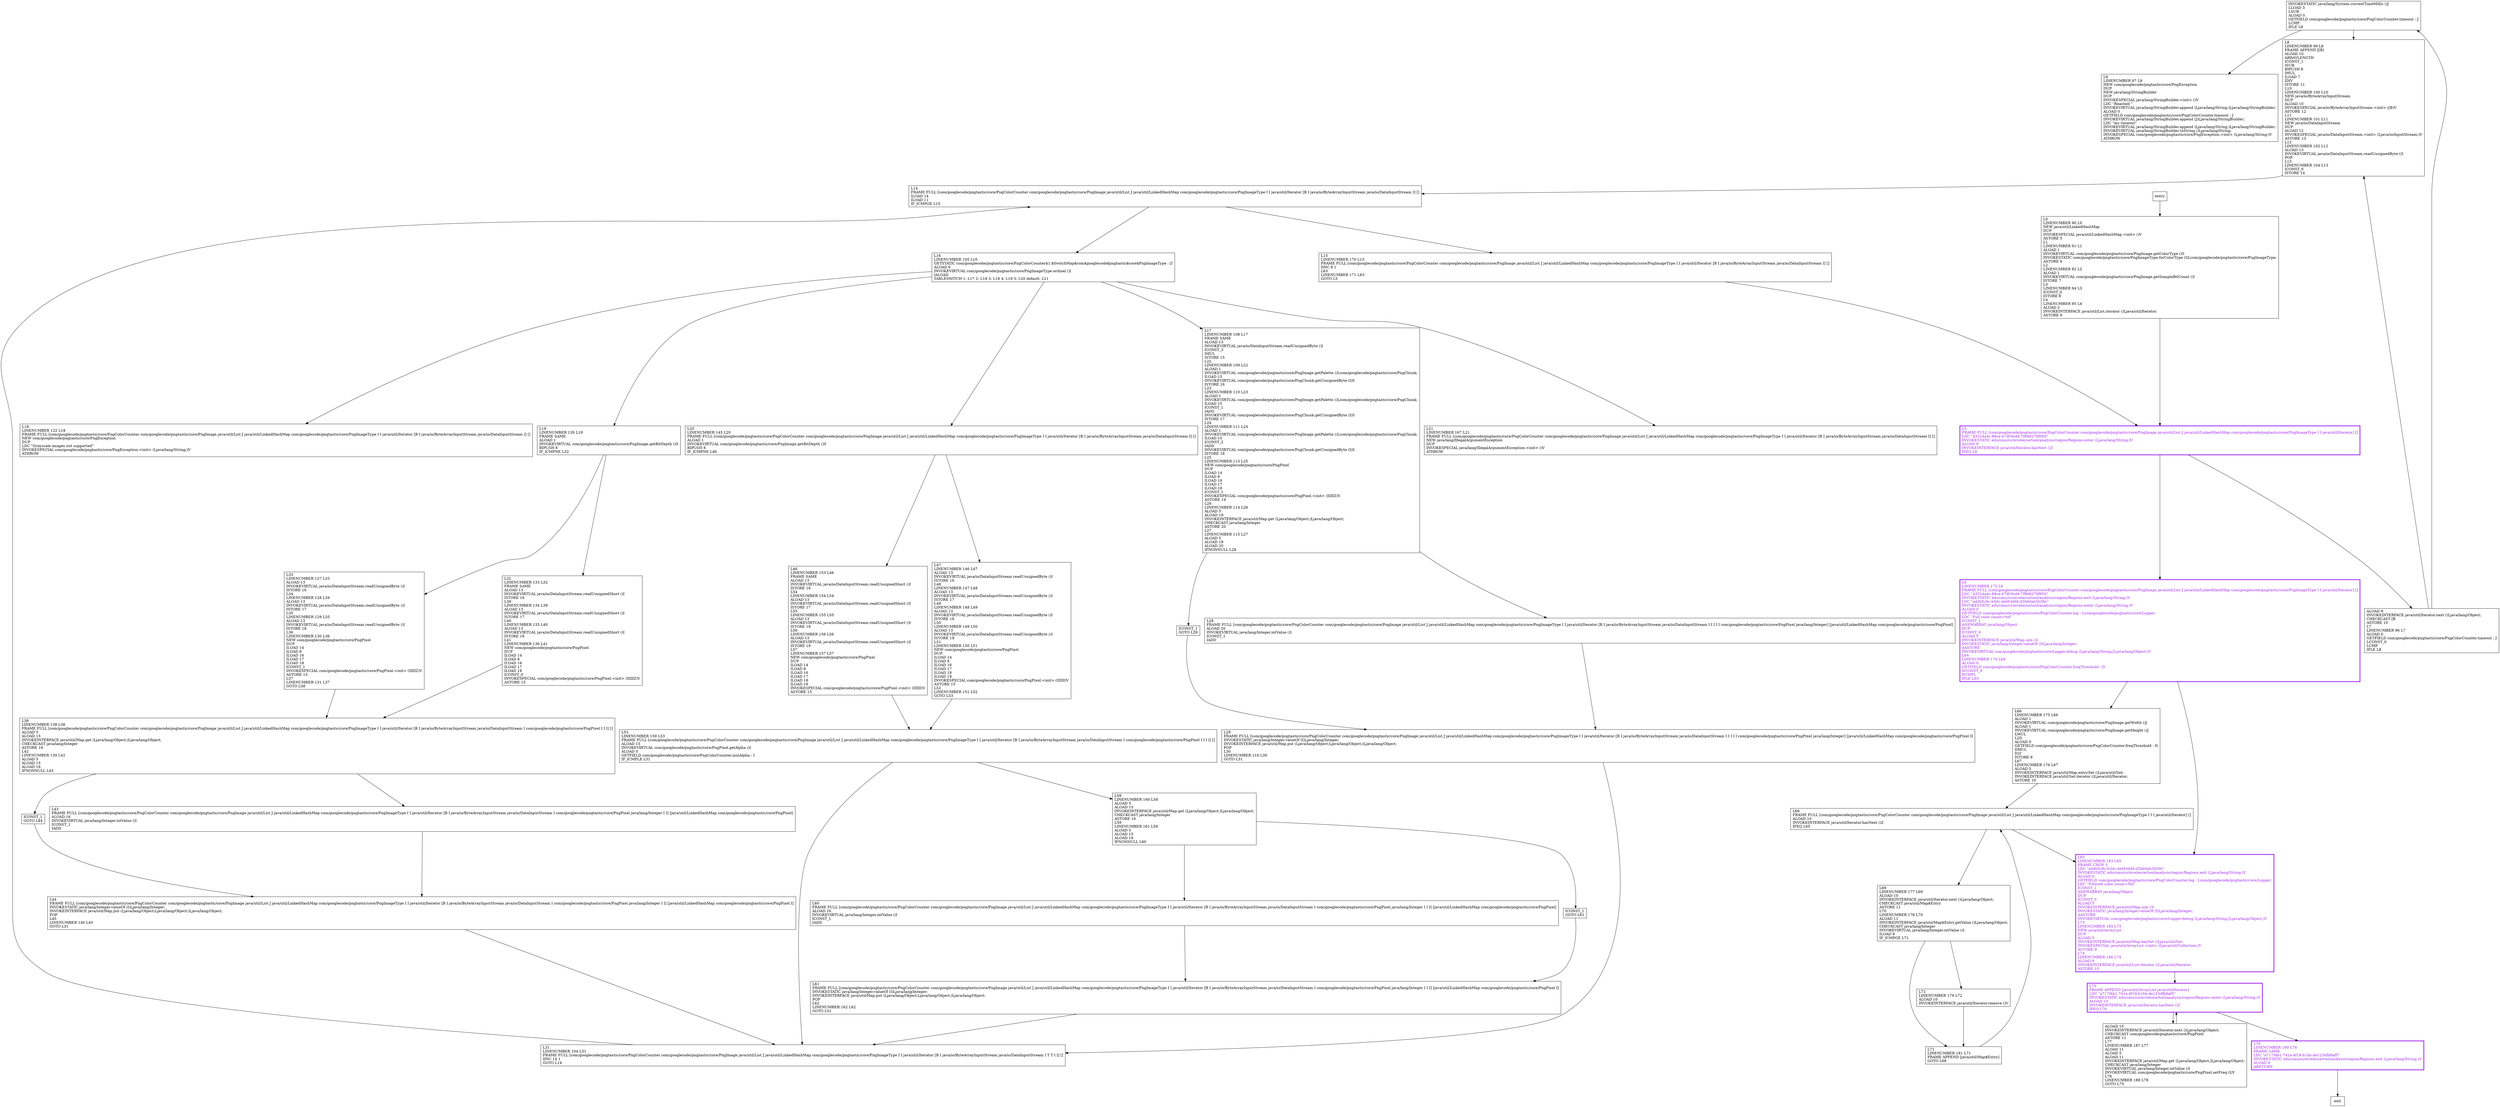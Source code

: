 digraph getColors {
node [shape=record];
1846406218 [label="INVOKESTATIC java/lang/System.currentTimeMillis ()J\lLLOAD 3\lLSUB\lALOAD 0\lGETFIELD com/googlecode/pngtastic/core/PngColorCounter.timeout : J\lLCMP\lIFLE L8\l"];
1019384604 [label="L20\lLINENUMBER 145 L20\lFRAME FULL [com/googlecode/pngtastic/core/PngColorCounter com/googlecode/pngtastic/core/PngImage java/util/List J java/util/LinkedHashMap com/googlecode/pngtastic/core/PngImageType I I java/util/Iterator [B I java/io/ByteArrayInputStream java/io/DataInputStream I] []\lALOAD 1\lINVOKEVIRTUAL com/googlecode/pngtastic/core/PngImage.getBitDepth ()S\lBIPUSH 8\lIF_ICMPNE L46\l"];
345902941 [label="ALOAD 10\lINVOKEINTERFACE java/util/Iterator.next ()Ljava/lang/Object;\lCHECKCAST com/googlecode/pngtastic/core/PngPixel\lASTORE 11\lL77\lLINENUMBER 187 L77\lALOAD 11\lALOAD 5\lALOAD 11\lINVOKEINTERFACE java/util/Map.get (Ljava/lang/Object;)Ljava/lang/Object;\lCHECKCAST java/lang/Integer\lINVOKEVIRTUAL java/lang/Integer.intValue ()I\lINVOKEVIRTUAL com/googlecode/pngtastic/core/PngPixel.setFreq (I)V\lL78\lLINENUMBER 188 L78\lGOTO L75\l"];
1175259735 [label="L71\lLINENUMBER 181 L71\lFRAME APPEND [java/util/Map$Entry]\lGOTO L68\l"];
70807318 [label="ICONST_1\lGOTO L61\l"];
782378927 [label="L60\lFRAME FULL [com/googlecode/pngtastic/core/PngColorCounter com/googlecode/pngtastic/core/PngImage java/util/List J java/util/LinkedHashMap com/googlecode/pngtastic/core/PngImageType I I java/util/Iterator [B I java/io/ByteArrayInputStream java/io/DataInputStream I com/googlecode/pngtastic/core/PngPixel java/lang/Integer I I I] [java/util/LinkedHashMap com/googlecode/pngtastic/core/PngPixel]\lALOAD 16\lINVOKEVIRTUAL java/lang/Integer.intValue ()I\lICONST_1\lIADD\l"];
2035070981 [label="L17\lLINENUMBER 108 L17\lFRAME SAME\lALOAD 13\lINVOKEVIRTUAL java/io/DataInputStream.readUnsignedByte ()I\lICONST_3\lIMUL\lISTORE 15\lL22\lLINENUMBER 109 L22\lALOAD 1\lINVOKEVIRTUAL com/googlecode/pngtastic/core/PngImage.getPalette ()Lcom/googlecode/pngtastic/core/PngChunk;\lILOAD 15\lINVOKEVIRTUAL com/googlecode/pngtastic/core/PngChunk.getUnsignedByte (I)S\lISTORE 16\lL23\lLINENUMBER 110 L23\lALOAD 1\lINVOKEVIRTUAL com/googlecode/pngtastic/core/PngImage.getPalette ()Lcom/googlecode/pngtastic/core/PngChunk;\lILOAD 15\lICONST_1\lIADD\lINVOKEVIRTUAL com/googlecode/pngtastic/core/PngChunk.getUnsignedByte (I)S\lISTORE 17\lL24\lLINENUMBER 111 L24\lALOAD 1\lINVOKEVIRTUAL com/googlecode/pngtastic/core/PngImage.getPalette ()Lcom/googlecode/pngtastic/core/PngChunk;\lILOAD 15\lICONST_2\lIADD\lINVOKEVIRTUAL com/googlecode/pngtastic/core/PngChunk.getUnsignedByte (I)S\lISTORE 18\lL25\lLINENUMBER 113 L25\lNEW com/googlecode/pngtastic/core/PngPixel\lDUP\lILOAD 14\lILOAD 8\lILOAD 16\lILOAD 17\lILOAD 18\lICONST_1\lINVOKESPECIAL com/googlecode/pngtastic/core/PngPixel.\<init\> (IIIIIZ)V\lASTORE 19\lL26\lLINENUMBER 114 L26\lALOAD 5\lALOAD 19\lINVOKEINTERFACE java/util/Map.get (Ljava/lang/Object;)Ljava/lang/Object;\lCHECKCAST java/lang/Integer\lASTORE 20\lL27\lLINENUMBER 115 L27\lALOAD 5\lALOAD 19\lALOAD 20\lIFNONNULL L28\l"];
1183888521 [label="L14\lFRAME FULL [com/googlecode/pngtastic/core/PngColorCounter com/googlecode/pngtastic/core/PngImage java/util/List J java/util/LinkedHashMap com/googlecode/pngtastic/core/PngImageType I I java/util/Iterator [B I java/io/ByteArrayInputStream java/io/DataInputStream I] []\lILOAD 14\lILOAD 11\lIF_ICMPGE L15\l"];
1556995360 [label="L15\lLINENUMBER 170 L15\lFRAME FULL [com/googlecode/pngtastic/core/PngColorCounter com/googlecode/pngtastic/core/PngImage java/util/List J java/util/LinkedHashMap com/googlecode/pngtastic/core/PngImageType I I java/util/Iterator [B I java/io/ByteArrayInputStream java/io/DataInputStream I] []\lIINC 8 1\lL63\lLINENUMBER 171 L63\lGOTO L5\l"];
158199555 [label="L9\lLINENUMBER 97 L9\lNEW com/googlecode/pngtastic/core/PngException\lDUP\lNEW java/lang/StringBuilder\lDUP\lINVOKESPECIAL java/lang/StringBuilder.\<init\> ()V\lLDC \"Reached \"\lINVOKEVIRTUAL java/lang/StringBuilder.append (Ljava/lang/String;)Ljava/lang/StringBuilder;\lALOAD 0\lGETFIELD com/googlecode/pngtastic/core/PngColorCounter.timeout : J\lINVOKEVIRTUAL java/lang/StringBuilder.append (J)Ljava/lang/StringBuilder;\lLDC \"ms timeout\"\lINVOKEVIRTUAL java/lang/StringBuilder.append (Ljava/lang/String;)Ljava/lang/StringBuilder;\lINVOKEVIRTUAL java/lang/StringBuilder.toString ()Ljava/lang/String;\lINVOKESPECIAL com/googlecode/pngtastic/core/PngException.\<init\> (Ljava/lang/String;)V\lATHROW\l"];
988800485 [label="L76\lLINENUMBER 190 L76\lFRAME SAME\lLDC \"a717f4b1-741a-4f19-b1bb-de123dfb8af5\"\lINVOKESTATIC edu/cmu/cs/mvelezce/tool/analysis/region/Regions.exit (Ljava/lang/String;)V\lALOAD 9\lARETURN\l"];
6750210 [label="L0\lLINENUMBER 90 L0\lNEW java/util/LinkedHashMap\lDUP\lINVOKESPECIAL java/util/LinkedHashMap.\<init\> ()V\lASTORE 5\lL1\lLINENUMBER 91 L1\lALOAD 1\lINVOKEVIRTUAL com/googlecode/pngtastic/core/PngImage.getColorType ()S\lINVOKESTATIC com/googlecode/pngtastic/core/PngImageType.forColorType (I)Lcom/googlecode/pngtastic/core/PngImageType;\lASTORE 6\lL2\lLINENUMBER 92 L2\lALOAD 1\lINVOKEVIRTUAL com/googlecode/pngtastic/core/PngImage.getSampleBitCount ()I\lISTORE 7\lL3\lLINENUMBER 94 L3\lICONST_0\lISTORE 8\lL4\lLINENUMBER 95 L4\lALOAD 2\lINVOKEINTERFACE java/util/List.iterator ()Ljava/util/Iterator;\lASTORE 9\l"];
524241174 [label="L21\lLINENUMBER 167 L21\lFRAME FULL [com/googlecode/pngtastic/core/PngColorCounter com/googlecode/pngtastic/core/PngImage java/util/List J java/util/LinkedHashMap com/googlecode/pngtastic/core/PngImageType I I java/util/Iterator [B I java/io/ByteArrayInputStream java/io/DataInputStream I] []\lNEW java/lang/IllegalArgumentException\lDUP\lINVOKESPECIAL java/lang/IllegalArgumentException.\<init\> ()V\lATHROW\l"];
1624820151 [label="L29\lFRAME FULL [com/googlecode/pngtastic/core/PngColorCounter com/googlecode/pngtastic/core/PngImage java/util/List J java/util/LinkedHashMap com/googlecode/pngtastic/core/PngImageType I I java/util/Iterator [B I java/io/ByteArrayInputStream java/io/DataInputStream I I I I I com/googlecode/pngtastic/core/PngPixel java/lang/Integer] [java/util/LinkedHashMap com/googlecode/pngtastic/core/PngPixel I]\lINVOKESTATIC java/lang/Integer.valueOf (I)Ljava/lang/Integer;\lINVOKEINTERFACE java/util/Map.put (Ljava/lang/Object;Ljava/lang/Object;)Ljava/lang/Object;\lPOP\lL30\lLINENUMBER 116 L30\lGOTO L31\l"];
2136288211 [label="L66\lLINENUMBER 175 L66\lALOAD 1\lINVOKEVIRTUAL com/googlecode/pngtastic/core/PngImage.getWidth ()J\lALOAD 1\lINVOKEVIRTUAL com/googlecode/pngtastic/core/PngImage.getHeight ()J\lLMUL\lL2D\lALOAD 0\lGETFIELD com/googlecode/pngtastic/core/PngColorCounter.freqThreshold : D\lDMUL\lD2I\lISTORE 9\lL67\lLINENUMBER 176 L67\lALOAD 5\lINVOKEINTERFACE java/util/Map.entrySet ()Ljava/util/Set;\lINVOKEINTERFACE java/util/Set.iterator ()Ljava/util/Iterator;\lASTORE 10\l"];
1559122513 [label="L38\lLINENUMBER 138 L38\lFRAME FULL [com/googlecode/pngtastic/core/PngColorCounter com/googlecode/pngtastic/core/PngImage java/util/List J java/util/LinkedHashMap com/googlecode/pngtastic/core/PngImageType I I java/util/Iterator [B I java/io/ByteArrayInputStream java/io/DataInputStream I com/googlecode/pngtastic/core/PngPixel I I I] []\lALOAD 5\lALOAD 15\lINVOKEINTERFACE java/util/Map.get (Ljava/lang/Object;)Ljava/lang/Object;\lCHECKCAST java/lang/Integer\lASTORE 16\lL42\lLINENUMBER 139 L42\lALOAD 5\lALOAD 15\lALOAD 16\lIFNONNULL L43\l"];
454325163 [label="L75\lFRAME APPEND [java/util/ArrayList java/util/Iterator]\lLDC \"a717f4b1-741a-4f19-b1bb-de123dfb8af5\"\lINVOKESTATIC edu/cmu/cs/mvelezce/tool/analysis/region/Regions.enter (Ljava/lang/String;)V\lALOAD 10\lINVOKEINTERFACE java/util/Iterator.hasNext ()Z\lIFEQ L76\l"];
1128096251 [label="L43\lFRAME FULL [com/googlecode/pngtastic/core/PngColorCounter com/googlecode/pngtastic/core/PngImage java/util/List J java/util/LinkedHashMap com/googlecode/pngtastic/core/PngImageType I I java/util/Iterator [B I java/io/ByteArrayInputStream java/io/DataInputStream I com/googlecode/pngtastic/core/PngPixel java/lang/Integer I I] [java/util/LinkedHashMap com/googlecode/pngtastic/core/PngPixel]\lALOAD 16\lINVOKEVIRTUAL java/lang/Integer.intValue ()I\lICONST_1\lIADD\l"];
293907205 [label="L68\lFRAME FULL [com/googlecode/pngtastic/core/PngColorCounter com/googlecode/pngtastic/core/PngImage java/util/List J java/util/LinkedHashMap com/googlecode/pngtastic/core/PngImageType I I I java/util/Iterator] []\lALOAD 10\lINVOKEINTERFACE java/util/Iterator.hasNext ()Z\lIFEQ L65\l"];
517052730 [label="L16\lLINENUMBER 105 L16\lGETSTATIC com/googlecode/pngtastic/core/PngColorCounter$1.$SwitchMap$com$googlecode$pngtastic$core$PngImageType : [I\lALOAD 6\lINVOKEVIRTUAL com/googlecode/pngtastic/core/PngImageType.ordinal ()I\lIALOAD\lTABLESWITCH
      1: L17
      2: L18
      3: L18
      4: L19
      5: L20
      default: L21\l"];
1699113578 [label="L46\lLINENUMBER 153 L46\lFRAME SAME\lALOAD 13\lINVOKEVIRTUAL java/io/DataInputStream.readUnsignedShort ()I\lISTORE 16\lL54\lLINENUMBER 154 L54\lALOAD 13\lINVOKEVIRTUAL java/io/DataInputStream.readUnsignedShort ()I\lISTORE 17\lL55\lLINENUMBER 155 L55\lALOAD 13\lINVOKEVIRTUAL java/io/DataInputStream.readUnsignedShort ()I\lISTORE 18\lL56\lLINENUMBER 156 L56\lALOAD 13\lINVOKEVIRTUAL java/io/DataInputStream.readUnsignedShort ()I\lISTORE 19\lL57\lLINENUMBER 157 L57\lNEW com/googlecode/pngtastic/core/PngPixel\lDUP\lILOAD 14\lILOAD 8\lILOAD 16\lILOAD 17\lILOAD 18\lILOAD 19\lINVOKESPECIAL com/googlecode/pngtastic/core/PngPixel.\<init\> (IIIIII)V\lASTORE 15\l"];
355790875 [label="L53\lLINENUMBER 159 L53\lFRAME FULL [com/googlecode/pngtastic/core/PngColorCounter com/googlecode/pngtastic/core/PngImage java/util/List J java/util/LinkedHashMap com/googlecode/pngtastic/core/PngImageType I I java/util/Iterator [B I java/io/ByteArrayInputStream java/io/DataInputStream I com/googlecode/pngtastic/core/PngPixel I I I I] []\lALOAD 15\lINVOKEVIRTUAL com/googlecode/pngtastic/core/PngPixel.getAlpha ()I\lALOAD 0\lGETFIELD com/googlecode/pngtastic/core/PngColorCounter.minAlpha : I\lIF_ICMPLE L31\l"];
1264213713 [label="L18\lLINENUMBER 122 L18\lFRAME FULL [com/googlecode/pngtastic/core/PngColorCounter com/googlecode/pngtastic/core/PngImage java/util/List J java/util/LinkedHashMap com/googlecode/pngtastic/core/PngImageType I I java/util/Iterator [B I java/io/ByteArrayInputStream java/io/DataInputStream I] []\lNEW com/googlecode/pngtastic/core/PngException\lDUP\lLDC \"Greyscale images not supported\"\lINVOKESPECIAL com/googlecode/pngtastic/core/PngException.\<init\> (Ljava/lang/String;)V\lATHROW\l"];
521081105 [label="L6\lLINENUMBER 172 L6\lFRAME FULL [com/googlecode/pngtastic/core/PngColorCounter com/googlecode/pngtastic/core/PngImage java/util/List J java/util/LinkedHashMap com/googlecode/pngtastic/core/PngImageType I I java/util/Iterator] []\lLDC \"43324a4c-88ce-47df-9cd4-7f868276f950\"\lINVOKESTATIC edu/cmu/cs/mvelezce/tool/analysis/region/Regions.exit (Ljava/lang/String;)V\lLDC \"addb5c9c-b3dc-4e0f-bbfd-d2b60ab3b59c\"\lINVOKESTATIC edu/cmu/cs/mvelezce/tool/analysis/region/Regions.enter (Ljava/lang/String;)V\lALOAD 0\lGETFIELD com/googlecode/pngtastic/core/PngColorCounter.log : Lcom/googlecode/pngtastic/core/Logger;\lLDC \"Full color count=%d\"\lICONST_1\lANEWARRAY java/lang/Object\lDUP\lICONST_0\lALOAD 5\lINVOKEINTERFACE java/util/Map.size ()I\lINVOKESTATIC java/lang/Integer.valueOf (I)Ljava/lang/Integer;\lAASTORE\lINVOKEVIRTUAL com/googlecode/pngtastic/core/Logger.debug (Ljava/lang/String;[Ljava/lang/Object;)V\lL64\lLINENUMBER 174 L64\lALOAD 0\lGETFIELD com/googlecode/pngtastic/core/PngColorCounter.freqThreshold : D\lDCONST_0\lDCMPL\lIFLE L65\l"];
1205406622 [label="L72\lLINENUMBER 179 L72\lALOAD 10\lINVOKEINTERFACE java/util/Iterator.remove ()V\l"];
1552978964 [label="ICONST_1\lGOTO L44\l"];
1008925772 [label="L69\lLINENUMBER 177 L69\lALOAD 10\lINVOKEINTERFACE java/util/Iterator.next ()Ljava/lang/Object;\lCHECKCAST java/util/Map$Entry\lASTORE 11\lL70\lLINENUMBER 178 L70\lALOAD 11\lINVOKEINTERFACE java/util/Map$Entry.getValue ()Ljava/lang/Object;\lCHECKCAST java/lang/Integer\lINVOKEVIRTUAL java/lang/Integer.intValue ()I\lILOAD 9\lIF_ICMPGE L71\l"];
1506809545 [label="L19\lLINENUMBER 126 L19\lFRAME SAME\lALOAD 1\lINVOKEVIRTUAL com/googlecode/pngtastic/core/PngImage.getBitDepth ()S\lBIPUSH 8\lIF_ICMPNE L32\l"];
2061347276 [label="L33\lLINENUMBER 127 L33\lALOAD 13\lINVOKEVIRTUAL java/io/DataInputStream.readUnsignedByte ()I\lISTORE 16\lL34\lLINENUMBER 128 L34\lALOAD 13\lINVOKEVIRTUAL java/io/DataInputStream.readUnsignedByte ()I\lISTORE 17\lL35\lLINENUMBER 129 L35\lALOAD 13\lINVOKEVIRTUAL java/io/DataInputStream.readUnsignedByte ()I\lISTORE 18\lL36\lLINENUMBER 130 L36\lNEW com/googlecode/pngtastic/core/PngPixel\lDUP\lILOAD 14\lILOAD 8\lILOAD 16\lILOAD 17\lILOAD 18\lICONST_1\lINVOKESPECIAL com/googlecode/pngtastic/core/PngPixel.\<init\> (IIIIIZ)V\lASTORE 15\lL37\lLINENUMBER 131 L37\lGOTO L38\l"];
1237550792 [label="ALOAD 9\lINVOKEINTERFACE java/util/Iterator.next ()Ljava/lang/Object;\lCHECKCAST [B\lASTORE 10\lL7\lLINENUMBER 96 L7\lALOAD 0\lGETFIELD com/googlecode/pngtastic/core/PngColorCounter.timeout : J\lLCONST_0\lLCMP\lIFLE L8\l"];
1259652483 [label="L44\lFRAME FULL [com/googlecode/pngtastic/core/PngColorCounter com/googlecode/pngtastic/core/PngImage java/util/List J java/util/LinkedHashMap com/googlecode/pngtastic/core/PngImageType I I java/util/Iterator [B I java/io/ByteArrayInputStream java/io/DataInputStream I com/googlecode/pngtastic/core/PngPixel java/lang/Integer I I] [java/util/LinkedHashMap com/googlecode/pngtastic/core/PngPixel I]\lINVOKESTATIC java/lang/Integer.valueOf (I)Ljava/lang/Integer;\lINVOKEINTERFACE java/util/Map.put (Ljava/lang/Object;Ljava/lang/Object;)Ljava/lang/Object;\lPOP\lL45\lLINENUMBER 140 L45\lGOTO L31\l"];
2041605291 [label="L5\lFRAME FULL [com/googlecode/pngtastic/core/PngColorCounter com/googlecode/pngtastic/core/PngImage java/util/List J java/util/LinkedHashMap com/googlecode/pngtastic/core/PngImageType I I java/util/Iterator] []\lLDC \"43324a4c-88ce-47df-9cd4-7f868276f950\"\lINVOKESTATIC edu/cmu/cs/mvelezce/tool/analysis/region/Regions.enter (Ljava/lang/String;)V\lALOAD 9\lINVOKEINTERFACE java/util/Iterator.hasNext ()Z\lIFEQ L6\l"];
1052245076 [label="L65\lLINENUMBER 183 L65\lFRAME CHOP 3\lLDC \"addb5c9c-b3dc-4e0f-bbfd-d2b60ab3b59c\"\lINVOKESTATIC edu/cmu/cs/mvelezce/tool/analysis/region/Regions.exit (Ljava/lang/String;)V\lALOAD 0\lGETFIELD com/googlecode/pngtastic/core/PngColorCounter.log : Lcom/googlecode/pngtastic/core/Logger;\lLDC \"Filtered color count=%d\"\lICONST_1\lANEWARRAY java/lang/Object\lDUP\lICONST_0\lALOAD 5\lINVOKEINTERFACE java/util/Map.size ()I\lINVOKESTATIC java/lang/Integer.valueOf (I)Ljava/lang/Integer;\lAASTORE\lINVOKEVIRTUAL com/googlecode/pngtastic/core/Logger.debug (Ljava/lang/String;[Ljava/lang/Object;)V\lL73\lLINENUMBER 185 L73\lNEW java/util/ArrayList\lDUP\lALOAD 5\lINVOKEINTERFACE java/util/Map.keySet ()Ljava/util/Set;\lINVOKESPECIAL java/util/ArrayList.\<init\> (Ljava/util/Collection;)V\lASTORE 9\lL74\lLINENUMBER 186 L74\lALOAD 9\lINVOKEINTERFACE java/util/List.iterator ()Ljava/util/Iterator;\lASTORE 10\l"];
1306324352 [label="L47\lLINENUMBER 146 L47\lALOAD 13\lINVOKEVIRTUAL java/io/DataInputStream.readUnsignedByte ()I\lISTORE 16\lL48\lLINENUMBER 147 L48\lALOAD 13\lINVOKEVIRTUAL java/io/DataInputStream.readUnsignedByte ()I\lISTORE 17\lL49\lLINENUMBER 148 L49\lALOAD 13\lINVOKEVIRTUAL java/io/DataInputStream.readUnsignedByte ()I\lISTORE 18\lL50\lLINENUMBER 149 L50\lALOAD 13\lINVOKEVIRTUAL java/io/DataInputStream.readUnsignedByte ()I\lISTORE 19\lL51\lLINENUMBER 150 L51\lNEW com/googlecode/pngtastic/core/PngPixel\lDUP\lILOAD 14\lILOAD 8\lILOAD 16\lILOAD 17\lILOAD 18\lILOAD 19\lINVOKESPECIAL com/googlecode/pngtastic/core/PngPixel.\<init\> (IIIIII)V\lASTORE 15\lL52\lLINENUMBER 151 L52\lGOTO L53\l"];
963110412 [label="ICONST_1\lGOTO L29\l"];
1219161283 [label="L31\lLINENUMBER 104 L31\lFRAME FULL [com/googlecode/pngtastic/core/PngColorCounter com/googlecode/pngtastic/core/PngImage java/util/List J java/util/LinkedHashMap com/googlecode/pngtastic/core/PngImageType I I java/util/Iterator [B I java/io/ByteArrayInputStream java/io/DataInputStream I T T I I] []\lIINC 14 1\lGOTO L14\l"];
550668305 [label="L28\lFRAME FULL [com/googlecode/pngtastic/core/PngColorCounter com/googlecode/pngtastic/core/PngImage java/util/List J java/util/LinkedHashMap com/googlecode/pngtastic/core/PngImageType I I java/util/Iterator [B I java/io/ByteArrayInputStream java/io/DataInputStream I I I I I com/googlecode/pngtastic/core/PngPixel java/lang/Integer] [java/util/LinkedHashMap com/googlecode/pngtastic/core/PngPixel]\lALOAD 20\lINVOKEVIRTUAL java/lang/Integer.intValue ()I\lICONST_1\lIADD\l"];
910091170 [label="L61\lFRAME FULL [com/googlecode/pngtastic/core/PngColorCounter com/googlecode/pngtastic/core/PngImage java/util/List J java/util/LinkedHashMap com/googlecode/pngtastic/core/PngImageType I I java/util/Iterator [B I java/io/ByteArrayInputStream java/io/DataInputStream I com/googlecode/pngtastic/core/PngPixel java/lang/Integer I I I] [java/util/LinkedHashMap com/googlecode/pngtastic/core/PngPixel I]\lINVOKESTATIC java/lang/Integer.valueOf (I)Ljava/lang/Integer;\lINVOKEINTERFACE java/util/Map.put (Ljava/lang/Object;Ljava/lang/Object;)Ljava/lang/Object;\lPOP\lL62\lLINENUMBER 162 L62\lGOTO L31\l"];
1448247698 [label="L8\lLINENUMBER 99 L8\lFRAME APPEND [[B]\lALOAD 10\lARRAYLENGTH\lICONST_1\lISUB\lBIPUSH 8\lIMUL\lILOAD 7\lIDIV\lISTORE 11\lL10\lLINENUMBER 100 L10\lNEW java/io/ByteArrayInputStream\lDUP\lALOAD 10\lINVOKESPECIAL java/io/ByteArrayInputStream.\<init\> ([B)V\lASTORE 12\lL11\lLINENUMBER 101 L11\lNEW java/io/DataInputStream\lDUP\lALOAD 12\lINVOKESPECIAL java/io/DataInputStream.\<init\> (Ljava/io/InputStream;)V\lASTORE 13\lL12\lLINENUMBER 102 L12\lALOAD 13\lINVOKEVIRTUAL java/io/DataInputStream.readUnsignedByte ()I\lPOP\lL13\lLINENUMBER 104 L13\lICONST_0\lISTORE 14\l"];
2081191879 [label="L32\lLINENUMBER 133 L32\lFRAME SAME\lALOAD 13\lINVOKEVIRTUAL java/io/DataInputStream.readUnsignedShort ()I\lISTORE 16\lL39\lLINENUMBER 134 L39\lALOAD 13\lINVOKEVIRTUAL java/io/DataInputStream.readUnsignedShort ()I\lISTORE 17\lL40\lLINENUMBER 135 L40\lALOAD 13\lINVOKEVIRTUAL java/io/DataInputStream.readUnsignedShort ()I\lISTORE 18\lL41\lLINENUMBER 136 L41\lNEW com/googlecode/pngtastic/core/PngPixel\lDUP\lILOAD 14\lILOAD 8\lILOAD 16\lILOAD 17\lILOAD 18\lICONST_0\lINVOKESPECIAL com/googlecode/pngtastic/core/PngPixel.\<init\> (IIIIIZ)V\lASTORE 15\l"];
2028017635 [label="L58\lLINENUMBER 160 L58\lALOAD 5\lALOAD 15\lINVOKEINTERFACE java/util/Map.get (Ljava/lang/Object;)Ljava/lang/Object;\lCHECKCAST java/lang/Integer\lASTORE 16\lL59\lLINENUMBER 161 L59\lALOAD 5\lALOAD 15\lALOAD 16\lIFNONNULL L60\l"];
entry;
exit;
1846406218 -> 158199555;
1846406218 -> 1448247698;
1019384604 -> 1699113578;
1019384604 -> 1306324352;
345902941 -> 454325163;
1175259735 -> 293907205;
70807318 -> 910091170;
782378927 -> 910091170;
2035070981 -> 963110412;
2035070981 -> 550668305;
1183888521 -> 517052730;
1183888521 -> 1556995360;
1556995360 -> 2041605291;
988800485 -> exit;
6750210 -> 2041605291;
1624820151 -> 1219161283;
2136288211 -> 293907205;
1559122513 -> 1128096251;
1559122513 -> 1552978964;
454325163 -> 345902941;
454325163 -> 988800485;
1128096251 -> 1259652483;
293907205 -> 1052245076;
293907205 -> 1008925772;
517052730 -> 2035070981;
517052730 -> 1019384604;
517052730 -> 1264213713;
517052730 -> 524241174;
517052730 -> 1506809545;
1699113578 -> 355790875;
355790875 -> 1219161283;
355790875 -> 2028017635;
521081105 -> 1052245076;
521081105 -> 2136288211;
1205406622 -> 1175259735;
1552978964 -> 1259652483;
1008925772 -> 1205406622;
1008925772 -> 1175259735;
1506809545 -> 2081191879;
1506809545 -> 2061347276;
2061347276 -> 1559122513;
entry -> 6750210;
1237550792 -> 1846406218;
1237550792 -> 1448247698;
1259652483 -> 1219161283;
2041605291 -> 1237550792;
2041605291 -> 521081105;
1052245076 -> 454325163;
1306324352 -> 355790875;
963110412 -> 1624820151;
1219161283 -> 1183888521;
550668305 -> 1624820151;
910091170 -> 1219161283;
1448247698 -> 1183888521;
2081191879 -> 1559122513;
2028017635 -> 70807318;
2028017635 -> 782378927;
454325163[fontcolor="purple", penwidth=3, color="purple"];
2041605291[fontcolor="purple", penwidth=3, color="purple"];
988800485[fontcolor="purple", penwidth=3, color="purple"];
1052245076[fontcolor="purple", penwidth=3, color="purple"];
521081105[fontcolor="purple", penwidth=3, color="purple"];
}
